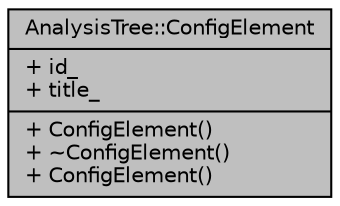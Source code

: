 digraph "AnalysisTree::ConfigElement"
{
  edge [fontname="Helvetica",fontsize="10",labelfontname="Helvetica",labelfontsize="10"];
  node [fontname="Helvetica",fontsize="10",shape=record];
  Node1 [label="{AnalysisTree::ConfigElement\n|+ id_\l+ title_\l|+ ConfigElement()\l+ ~ConfigElement()\l+ ConfigElement()\l}",height=0.2,width=0.4,color="black", fillcolor="grey75", style="filled", fontcolor="black"];
}
